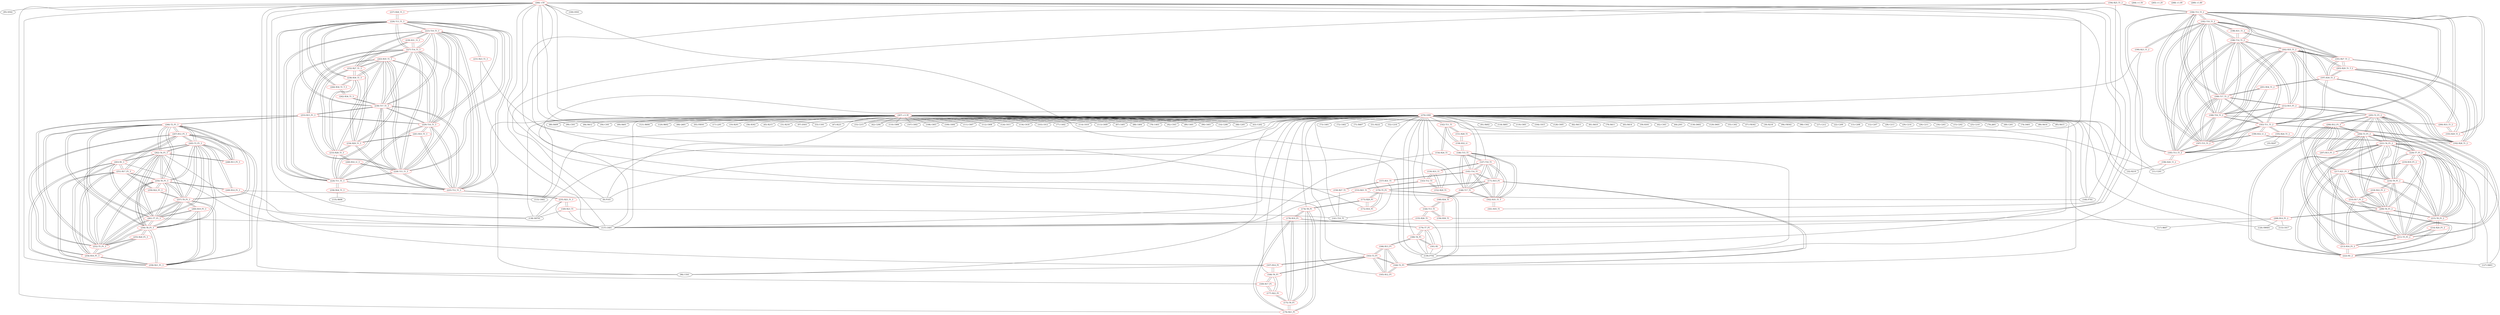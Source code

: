 graph {
	142 [label="(142) T11_T1" color=red]
	154 [label="(154) R24_T1"]
	151 [label="(151) R28_T1"]
	158 [label="(158) R32_t1"]
	143 [label="(143) T12_T1" color=red]
	159 [label="(159) R33_T1"]
	152 [label="(152) R29_T1"]
	153 [label="(153) R25_T1"]
	144 [label="(144) T13_T1" color=red]
	156 [label="(156) R30_T1"]
	160 [label="(160) R34_T1"]
	155 [label="(155) R26_T1"]
	145 [label="(145) T14_T1" color=red]
	157 [label="(157) R31_T1"]
	171 [label="(171) R15_P1"]
	148 [label="(148) T17_T1"]
	162 [label="(162) R35_T1_T"]
	147 [label="(147) T16_T1"]
	146 [label="(146) T15_T1"]
	146 [label="(146) T15_T1" color=red]
	158 [label="(158) R32_t1"]
	171 [label="(171) R15_P1"]
	148 [label="(148) T17_T1"]
	162 [label="(162) R35_T1_T"]
	147 [label="(147) T16_T1"]
	145 [label="(145) T14_T1"]
	147 [label="(147) T16_T1" color=red]
	159 [label="(159) R33_T1"]
	171 [label="(171) R15_P1"]
	148 [label="(148) T17_T1"]
	162 [label="(162) R35_T1_T"]
	146 [label="(146) T15_T1"]
	145 [label="(145) T14_T1"]
	148 [label="(148) T17_T1" color=red]
	160 [label="(160) R34_T1"]
	171 [label="(171) R15_P1"]
	162 [label="(162) R35_T1_T"]
	147 [label="(147) T16_T1"]
	146 [label="(146) T15_T1"]
	145 [label="(145) T14_T1"]
	149 [label="(149) R23_T1" color=red]
	137 [label="(137) U601"]
	138 [label="(138) SH701"]
	235 [label="(235) R25_T1_3"]
	141 [label="(141) T10_T1"]
	150 [label="(150) R27_T1" color=red]
	141 [label="(141) T10_T1"]
	157 [label="(157) R31_T1"]
	151 [label="(151) R28_T1" color=red]
	142 [label="(142) T11_T1"]
	158 [label="(158) R32_t1"]
	152 [label="(152) R29_T1" color=red]
	159 [label="(159) R33_T1"]
	143 [label="(143) T12_T1"]
	153 [label="(153) R25_T1" color=red]
	140 [label="(140) P701"]
	137 [label="(137) U601"]
	143 [label="(143) T12_T1"]
	154 [label="(154) R24_T1" color=red]
	137 [label="(137) U601"]
	139 [label="(139) P702"]
	142 [label="(142) T11_T1"]
	155 [label="(155) R26_T1" color=red]
	139 [label="(139) P702"]
	137 [label="(137) U601"]
	144 [label="(144) T13_T1"]
	156 [label="(156) R30_T1" color=red]
	160 [label="(160) R34_T1"]
	144 [label="(144) T13_T1"]
	157 [label="(157) R31_T1" color=red]
	141 [label="(141) T10_T1"]
	150 [label="(150) R27_T1"]
	145 [label="(145) T14_T1"]
	158 [label="(158) R32_t1" color=red]
	146 [label="(146) T15_T1"]
	142 [label="(142) T11_T1"]
	151 [label="(151) R28_T1"]
	159 [label="(159) R33_T1" color=red]
	147 [label="(147) T16_T1"]
	152 [label="(152) R29_T1"]
	143 [label="(143) T12_T1"]
	160 [label="(160) R34_T1" color=red]
	148 [label="(148) T17_T1"]
	156 [label="(156) R30_T1"]
	144 [label="(144) T13_T1"]
	161 [label="(161) R35_T1" color=red]
	162 [label="(162) R35_T1_T"]
	162 [label="(162) R35_T1_T" color=red]
	161 [label="(161) R35_T1"]
	171 [label="(171) R15_P1"]
	148 [label="(148) T17_T1"]
	147 [label="(147) T16_T1"]
	146 [label="(146) T15_T1"]
	145 [label="(145) T14_T1"]
	163 [label="(163) T3_P1" color=red]
	167 [label="(167) R14_P1"]
	168 [label="(168) T6_P1"]
	166 [label="(166) R13_P1"]
	165 [label="(165) R12_P1"]
	164 [label="(164) T2_P1"]
	164 [label="(164) T2_P1" color=red]
	166 [label="(166) R13_P1"]
	163 [label="(163) T3_P1"]
	165 [label="(165) R12_P1"]
	170 [label="(170) T5_P1"]
	171 [label="(171) R15_P1"]
	165 [label="(165) R12_P1" color=red]
	166 [label="(166) R13_P1"]
	163 [label="(163) T3_P1"]
	164 [label="(164) T2_P1"]
	166 [label="(166) R13_P1" color=red]
	180 [label="(180) T4_P1"]
	163 [label="(163) T3_P1"]
	165 [label="(165) R12_P1"]
	164 [label="(164) T2_P1"]
	167 [label="(167) R14_P1" color=red]
	96 [label="(96) U501"]
	163 [label="(163) T3_P1"]
	168 [label="(168) T6_P1"]
	168 [label="(168) T6_P1" color=red]
	167 [label="(167) R14_P1"]
	163 [label="(163) T3_P1"]
	177 [label="(177) R22_P1"]
	169 [label="(169) R17_P1"]
	169 [label="(169) R17_P1" color=red]
	177 [label="(177) R22_P1"]
	168 [label="(168) T6_P1"]
	170 [label="(170) T5_P1" color=red]
	164 [label="(164) T2_P1"]
	171 [label="(171) R15_P1"]
	172 [label="(172) R16_P1"]
	173 [label="(173) R20_P1"]
	171 [label="(171) R15_P1" color=red]
	148 [label="(148) T17_T1"]
	162 [label="(162) R35_T1_T"]
	147 [label="(147) T16_T1"]
	146 [label="(146) T15_T1"]
	145 [label="(145) T14_T1"]
	164 [label="(164) T2_P1"]
	170 [label="(170) T5_P1"]
	172 [label="(172) R16_P1" color=red]
	170 [label="(170) T5_P1"]
	173 [label="(173) R20_P1"]
	173 [label="(173) R20_P1" color=red]
	174 [label="(174) T8_P1"]
	172 [label="(172) R16_P1"]
	170 [label="(170) T5_P1"]
	174 [label="(174) T8_P1" color=red]
	175 [label="(175) T9_P1"]
	176 [label="(176) R21_P1"]
	178 [label="(178) R19_P1"]
	173 [label="(173) R20_P1"]
	175 [label="(175) T9_P1" color=red]
	177 [label="(177) R22_P1"]
	176 [label="(176) R21_P1"]
	174 [label="(174) T8_P1"]
	178 [label="(178) R19_P1"]
	176 [label="(176) R21_P1" color=red]
	175 [label="(175) T9_P1"]
	174 [label="(174) T8_P1"]
	178 [label="(178) R19_P1"]
	177 [label="(177) R22_P1" color=red]
	175 [label="(175) T9_P1"]
	168 [label="(168) T6_P1"]
	169 [label="(169) R17_P1"]
	178 [label="(178) R19_P1" color=red]
	175 [label="(175) T9_P1"]
	176 [label="(176) R21_P1"]
	174 [label="(174) T8_P1"]
	179 [label="(179) T7_P1"]
	179 [label="(179) T7_P1" color=red]
	181 [label="(181) R1"]
	180 [label="(180) T4_P1"]
	139 [label="(139) P702"]
	178 [label="(178) R19_P1"]
	180 [label="(180) T4_P1" color=red]
	166 [label="(166) R13_P1"]
	181 [label="(181) R1"]
	179 [label="(179) T7_P1"]
	139 [label="(139) P702"]
	181 [label="(181) R1" color=red]
	180 [label="(180) T4_P1"]
	179 [label="(179) T7_P1"]
	139 [label="(139) P702"]
	182 [label="(182) T10_T1_2" color=red]
	190 [label="(190) R23_T1_2"]
	198 [label="(198) R31_T1_2"]
	191 [label="(191) R27_T1_2"]
	188 [label="(188) T16_T1_2"]
	189 [label="(189) T17_T1_2"]
	187 [label="(187) T15_T1_2"]
	184 [label="(184) T12_T1_2"]
	186 [label="(186) T14_T1_2"]
	185 [label="(185) T13_T1_2"]
	183 [label="(183) T11_T1_2"]
	183 [label="(183) T11_T1_2" color=red]
	195 [label="(195) R24_T1_2"]
	192 [label="(192) R28_T1_2"]
	199 [label="(199) R32_t1_2"]
	182 [label="(182) T10_T1_2"]
	188 [label="(188) T16_T1_2"]
	189 [label="(189) T17_T1_2"]
	187 [label="(187) T15_T1_2"]
	184 [label="(184) T12_T1_2"]
	186 [label="(186) T14_T1_2"]
	185 [label="(185) T13_T1_2"]
	184 [label="(184) T12_T1_2" color=red]
	200 [label="(200) R33_T1_2"]
	193 [label="(193) R29_T1_2"]
	194 [label="(194) R25_T1_2"]
	182 [label="(182) T10_T1_2"]
	188 [label="(188) T16_T1_2"]
	189 [label="(189) T17_T1_2"]
	187 [label="(187) T15_T1_2"]
	186 [label="(186) T14_T1_2"]
	185 [label="(185) T13_T1_2"]
	183 [label="(183) T11_T1_2"]
	185 [label="(185) T13_T1_2" color=red]
	197 [label="(197) R30_T1_2"]
	201 [label="(201) R34_T1_2"]
	196 [label="(196) R26_T1_2"]
	182 [label="(182) T10_T1_2"]
	188 [label="(188) T16_T1_2"]
	189 [label="(189) T17_T1_2"]
	187 [label="(187) T15_T1_2"]
	184 [label="(184) T12_T1_2"]
	186 [label="(186) T14_T1_2"]
	183 [label="(183) T11_T1_2"]
	186 [label="(186) T14_T1_2" color=red]
	182 [label="(182) T10_T1_2"]
	188 [label="(188) T16_T1_2"]
	189 [label="(189) T17_T1_2"]
	187 [label="(187) T15_T1_2"]
	184 [label="(184) T12_T1_2"]
	185 [label="(185) T13_T1_2"]
	183 [label="(183) T11_T1_2"]
	198 [label="(198) R31_T1_2"]
	212 [label="(212) R15_P1_2"]
	202 [label="(202) R35_T1_2"]
	187 [label="(187) T15_T1_2" color=red]
	199 [label="(199) R32_t1_2"]
	182 [label="(182) T10_T1_2"]
	188 [label="(188) T16_T1_2"]
	189 [label="(189) T17_T1_2"]
	184 [label="(184) T12_T1_2"]
	186 [label="(186) T14_T1_2"]
	185 [label="(185) T13_T1_2"]
	183 [label="(183) T11_T1_2"]
	212 [label="(212) R15_P1_2"]
	202 [label="(202) R35_T1_2"]
	188 [label="(188) T16_T1_2" color=red]
	200 [label="(200) R33_T1_2"]
	182 [label="(182) T10_T1_2"]
	189 [label="(189) T17_T1_2"]
	187 [label="(187) T15_T1_2"]
	184 [label="(184) T12_T1_2"]
	186 [label="(186) T14_T1_2"]
	185 [label="(185) T13_T1_2"]
	183 [label="(183) T11_T1_2"]
	212 [label="(212) R15_P1_2"]
	202 [label="(202) R35_T1_2"]
	189 [label="(189) T17_T1_2" color=red]
	201 [label="(201) R34_T1_2"]
	182 [label="(182) T10_T1_2"]
	188 [label="(188) T16_T1_2"]
	187 [label="(187) T15_T1_2"]
	184 [label="(184) T12_T1_2"]
	186 [label="(186) T14_T1_2"]
	185 [label="(185) T13_T1_2"]
	183 [label="(183) T11_T1_2"]
	212 [label="(212) R15_P1_2"]
	202 [label="(202) R35_T1_2"]
	190 [label="(190) R23_T1_2" color=red]
	139 [label="(139) P702"]
	137 [label="(137) U601"]
	182 [label="(182) T10_T1_2"]
	191 [label="(191) R27_T1_2" color=red]
	197 [label="(197) R30_T1_2"]
	202 [label="(202) R35_T1_2"]
	203 [label="(203) R29_T1_T_2"]
	192 [label="(192) R28_T1_2"]
	182 [label="(182) T10_T1_2"]
	198 [label="(198) R31_T1_2"]
	192 [label="(192) R28_T1_2" color=red]
	197 [label="(197) R30_T1_2"]
	202 [label="(202) R35_T1_2"]
	203 [label="(203) R29_T1_T_2"]
	191 [label="(191) R27_T1_2"]
	183 [label="(183) T11_T1_2"]
	199 [label="(199) R32_t1_2"]
	193 [label="(193) R29_T1_2" color=red]
	200 [label="(200) R33_T1_2"]
	184 [label="(184) T12_T1_2"]
	203 [label="(203) R29_T1_T_2"]
	194 [label="(194) R25_T1_2" color=red]
	140 [label="(140) P701"]
	137 [label="(137) U601"]
	9 [label="(9) P103"]
	184 [label="(184) T12_T1_2"]
	195 [label="(195) R24_T1_2" color=red]
	11 [label="(11) U201"]
	35 [label="(35) R207"]
	183 [label="(183) T11_T1_2"]
	196 [label="(196) R26_T1_2" color=red]
	32 [label="(32) R219"]
	11 [label="(11) U201"]
	185 [label="(185) T13_T1_2"]
	197 [label="(197) R30_T1_2" color=red]
	202 [label="(202) R35_T1_2"]
	203 [label="(203) R29_T1_T_2"]
	192 [label="(192) R28_T1_2"]
	191 [label="(191) R27_T1_2"]
	201 [label="(201) R34_T1_2"]
	185 [label="(185) T13_T1_2"]
	198 [label="(198) R31_T1_2" color=red]
	182 [label="(182) T10_T1_2"]
	191 [label="(191) R27_T1_2"]
	186 [label="(186) T14_T1_2"]
	199 [label="(199) R32_t1_2" color=red]
	187 [label="(187) T15_T1_2"]
	183 [label="(183) T11_T1_2"]
	192 [label="(192) R28_T1_2"]
	200 [label="(200) R33_T1_2" color=red]
	188 [label="(188) T16_T1_2"]
	193 [label="(193) R29_T1_2"]
	184 [label="(184) T12_T1_2"]
	201 [label="(201) R34_T1_2" color=red]
	189 [label="(189) T17_T1_2"]
	197 [label="(197) R30_T1_2"]
	185 [label="(185) T13_T1_2"]
	202 [label="(202) R35_T1_2" color=red]
	197 [label="(197) R30_T1_2"]
	203 [label="(203) R29_T1_T_2"]
	192 [label="(192) R28_T1_2"]
	191 [label="(191) R27_T1_2"]
	212 [label="(212) R15_P1_2"]
	189 [label="(189) T17_T1_2"]
	188 [label="(188) T16_T1_2"]
	187 [label="(187) T15_T1_2"]
	186 [label="(186) T14_T1_2"]
	203 [label="(203) R29_T1_T_2" color=red]
	197 [label="(197) R30_T1_2"]
	202 [label="(202) R35_T1_2"]
	192 [label="(192) R28_T1_2"]
	191 [label="(191) R27_T1_2"]
	193 [label="(193) R29_T1_2"]
	204 [label="(204) T3_P1_2" color=red]
	221 [label="(221) T4_P1_2"]
	220 [label="(220) T7_P1_2"]
	211 [label="(211) T5_P1_2"]
	216 [label="(216) T9_P1_2"]
	215 [label="(215) T8_P1_2"]
	209 [label="(209) T6_P1_2"]
	205 [label="(205) T2_P1_2"]
	208 [label="(208) R14_P1_2"]
	207 [label="(207) R13_P1_2"]
	206 [label="(206) R12_P1_2"]
	205 [label="(205) T2_P1_2" color=red]
	204 [label="(204) T3_P1_2"]
	221 [label="(221) T4_P1_2"]
	220 [label="(220) T7_P1_2"]
	211 [label="(211) T5_P1_2"]
	216 [label="(216) T9_P1_2"]
	215 [label="(215) T8_P1_2"]
	209 [label="(209) T6_P1_2"]
	207 [label="(207) R13_P1_2"]
	206 [label="(206) R12_P1_2"]
	212 [label="(212) R15_P1_2"]
	206 [label="(206) R12_P1_2" color=red]
	217 [label="(217) R21_P1_2"]
	213 [label="(213) R16_P1_2"]
	210 [label="(210) R17_P1_2"]
	222 [label="(222) R1_2"]
	207 [label="(207) R13_P1_2"]
	204 [label="(204) T3_P1_2"]
	205 [label="(205) T2_P1_2"]
	207 [label="(207) R13_P1_2" color=red]
	221 [label="(221) T4_P1_2"]
	204 [label="(204) T3_P1_2"]
	206 [label="(206) R12_P1_2"]
	205 [label="(205) T2_P1_2"]
	208 [label="(208) R14_P1_2" color=red]
	115 [label="(115) C617"]
	117 [label="(117) R607"]
	137 [label="(137) U601"]
	126 [label="(126) SW601"]
	204 [label="(204) T3_P1_2"]
	209 [label="(209) T6_P1_2"]
	209 [label="(209) T6_P1_2" color=red]
	204 [label="(204) T3_P1_2"]
	221 [label="(221) T4_P1_2"]
	220 [label="(220) T7_P1_2"]
	211 [label="(211) T5_P1_2"]
	216 [label="(216) T9_P1_2"]
	215 [label="(215) T8_P1_2"]
	205 [label="(205) T2_P1_2"]
	208 [label="(208) R14_P1_2"]
	218 [label="(218) R22_P1_2"]
	210 [label="(210) R17_P1_2"]
	210 [label="(210) R17_P1_2" color=red]
	217 [label="(217) R21_P1_2"]
	213 [label="(213) R16_P1_2"]
	206 [label="(206) R12_P1_2"]
	222 [label="(222) R1_2"]
	218 [label="(218) R22_P1_2"]
	209 [label="(209) T6_P1_2"]
	211 [label="(211) T5_P1_2" color=red]
	204 [label="(204) T3_P1_2"]
	221 [label="(221) T4_P1_2"]
	220 [label="(220) T7_P1_2"]
	216 [label="(216) T9_P1_2"]
	215 [label="(215) T8_P1_2"]
	209 [label="(209) T6_P1_2"]
	205 [label="(205) T2_P1_2"]
	212 [label="(212) R15_P1_2"]
	213 [label="(213) R16_P1_2"]
	214 [label="(214) R20_P1_2"]
	212 [label="(212) R15_P1_2" color=red]
	189 [label="(189) T17_T1_2"]
	202 [label="(202) R35_T1_2"]
	188 [label="(188) T16_T1_2"]
	187 [label="(187) T15_T1_2"]
	186 [label="(186) T14_T1_2"]
	205 [label="(205) T2_P1_2"]
	211 [label="(211) T5_P1_2"]
	213 [label="(213) R16_P1_2" color=red]
	217 [label="(217) R21_P1_2"]
	206 [label="(206) R12_P1_2"]
	210 [label="(210) R17_P1_2"]
	222 [label="(222) R1_2"]
	211 [label="(211) T5_P1_2"]
	214 [label="(214) R20_P1_2"]
	214 [label="(214) R20_P1_2" color=red]
	215 [label="(215) T8_P1_2"]
	213 [label="(213) R16_P1_2"]
	211 [label="(211) T5_P1_2"]
	215 [label="(215) T8_P1_2" color=red]
	204 [label="(204) T3_P1_2"]
	221 [label="(221) T4_P1_2"]
	220 [label="(220) T7_P1_2"]
	211 [label="(211) T5_P1_2"]
	216 [label="(216) T9_P1_2"]
	209 [label="(209) T6_P1_2"]
	205 [label="(205) T2_P1_2"]
	217 [label="(217) R21_P1_2"]
	219 [label="(219) R19_P1_2"]
	214 [label="(214) R20_P1_2"]
	216 [label="(216) T9_P1_2" color=red]
	218 [label="(218) R22_P1_2"]
	204 [label="(204) T3_P1_2"]
	221 [label="(221) T4_P1_2"]
	220 [label="(220) T7_P1_2"]
	211 [label="(211) T5_P1_2"]
	215 [label="(215) T8_P1_2"]
	209 [label="(209) T6_P1_2"]
	205 [label="(205) T2_P1_2"]
	217 [label="(217) R21_P1_2"]
	219 [label="(219) R19_P1_2"]
	217 [label="(217) R21_P1_2" color=red]
	213 [label="(213) R16_P1_2"]
	206 [label="(206) R12_P1_2"]
	210 [label="(210) R17_P1_2"]
	222 [label="(222) R1_2"]
	216 [label="(216) T9_P1_2"]
	215 [label="(215) T8_P1_2"]
	219 [label="(219) R19_P1_2"]
	218 [label="(218) R22_P1_2" color=red]
	216 [label="(216) T9_P1_2"]
	209 [label="(209) T6_P1_2"]
	210 [label="(210) R17_P1_2"]
	219 [label="(219) R19_P1_2" color=red]
	216 [label="(216) T9_P1_2"]
	217 [label="(217) R21_P1_2"]
	215 [label="(215) T8_P1_2"]
	220 [label="(220) T7_P1_2"]
	220 [label="(220) T7_P1_2" color=red]
	204 [label="(204) T3_P1_2"]
	221 [label="(221) T4_P1_2"]
	211 [label="(211) T5_P1_2"]
	216 [label="(216) T9_P1_2"]
	215 [label="(215) T8_P1_2"]
	209 [label="(209) T6_P1_2"]
	205 [label="(205) T2_P1_2"]
	222 [label="(222) R1_2"]
	127 [label="(127) D603"]
	219 [label="(219) R19_P1_2"]
	221 [label="(221) T4_P1_2" color=red]
	204 [label="(204) T3_P1_2"]
	220 [label="(220) T7_P1_2"]
	211 [label="(211) T5_P1_2"]
	216 [label="(216) T9_P1_2"]
	215 [label="(215) T8_P1_2"]
	209 [label="(209) T6_P1_2"]
	205 [label="(205) T2_P1_2"]
	207 [label="(207) R13_P1_2"]
	222 [label="(222) R1_2"]
	127 [label="(127) D603"]
	222 [label="(222) R1_2" color=red]
	221 [label="(221) T4_P1_2"]
	220 [label="(220) T7_P1_2"]
	127 [label="(127) D603"]
	217 [label="(217) R21_P1_2"]
	213 [label="(213) R16_P1_2"]
	206 [label="(206) R12_P1_2"]
	210 [label="(210) R17_P1_2"]
	223 [label="(223) T10_T1_3" color=red]
	231 [label="(231) R23_T1_3"]
	239 [label="(239) R31_T1_3"]
	232 [label="(232) R27_T1_3"]
	229 [label="(229) T16_T1_3"]
	230 [label="(230) T17_T1_3"]
	228 [label="(228) T15_T1_3"]
	225 [label="(225) T12_T1_3"]
	227 [label="(227) T14_T1_3"]
	226 [label="(226) T13_T1_3"]
	224 [label="(224) T11_T1_3"]
	224 [label="(224) T11_T1_3" color=red]
	236 [label="(236) R24_T1_3"]
	233 [label="(233) R28_T1_3"]
	240 [label="(240) R32_t1_3"]
	223 [label="(223) T10_T1_3"]
	229 [label="(229) T16_T1_3"]
	230 [label="(230) T17_T1_3"]
	228 [label="(228) T15_T1_3"]
	225 [label="(225) T12_T1_3"]
	227 [label="(227) T14_T1_3"]
	226 [label="(226) T13_T1_3"]
	225 [label="(225) T12_T1_3" color=red]
	241 [label="(241) R33_T1_3"]
	234 [label="(234) R29_T1_3"]
	235 [label="(235) R25_T1_3"]
	223 [label="(223) T10_T1_3"]
	229 [label="(229) T16_T1_3"]
	230 [label="(230) T17_T1_3"]
	228 [label="(228) T15_T1_3"]
	227 [label="(227) T14_T1_3"]
	226 [label="(226) T13_T1_3"]
	224 [label="(224) T11_T1_3"]
	226 [label="(226) T13_T1_3" color=red]
	238 [label="(238) R30_T1_3"]
	244 [label="(244) R34_T1_T_3"]
	237 [label="(237) R26_T1_3"]
	223 [label="(223) T10_T1_3"]
	229 [label="(229) T16_T1_3"]
	230 [label="(230) T17_T1_3"]
	228 [label="(228) T15_T1_3"]
	225 [label="(225) T12_T1_3"]
	227 [label="(227) T14_T1_3"]
	224 [label="(224) T11_T1_3"]
	227 [label="(227) T14_T1_3" color=red]
	223 [label="(223) T10_T1_3"]
	229 [label="(229) T16_T1_3"]
	230 [label="(230) T17_T1_3"]
	228 [label="(228) T15_T1_3"]
	225 [label="(225) T12_T1_3"]
	226 [label="(226) T13_T1_3"]
	224 [label="(224) T11_T1_3"]
	239 [label="(239) R31_T1_3"]
	253 [label="(253) R15_P1_3"]
	243 [label="(243) R35_T1_3"]
	228 [label="(228) T15_T1_3" color=red]
	240 [label="(240) R32_t1_3"]
	223 [label="(223) T10_T1_3"]
	229 [label="(229) T16_T1_3"]
	230 [label="(230) T17_T1_3"]
	225 [label="(225) T12_T1_3"]
	227 [label="(227) T14_T1_3"]
	226 [label="(226) T13_T1_3"]
	224 [label="(224) T11_T1_3"]
	253 [label="(253) R15_P1_3"]
	243 [label="(243) R35_T1_3"]
	229 [label="(229) T16_T1_3" color=red]
	241 [label="(241) R33_T1_3"]
	223 [label="(223) T10_T1_3"]
	230 [label="(230) T17_T1_3"]
	228 [label="(228) T15_T1_3"]
	225 [label="(225) T12_T1_3"]
	227 [label="(227) T14_T1_3"]
	226 [label="(226) T13_T1_3"]
	224 [label="(224) T11_T1_3"]
	253 [label="(253) R15_P1_3"]
	243 [label="(243) R35_T1_3"]
	230 [label="(230) T17_T1_3" color=red]
	242 [label="(242) R34_T1_3"]
	223 [label="(223) T10_T1_3"]
	229 [label="(229) T16_T1_3"]
	228 [label="(228) T15_T1_3"]
	225 [label="(225) T12_T1_3"]
	227 [label="(227) T14_T1_3"]
	226 [label="(226) T13_T1_3"]
	224 [label="(224) T11_T1_3"]
	253 [label="(253) R15_P1_3"]
	243 [label="(243) R35_T1_3"]
	231 [label="(231) R23_T1_3" color=red]
	137 [label="(137) U601"]
	139 [label="(139) P702"]
	223 [label="(223) T10_T1_3"]
	232 [label="(232) R27_T1_3" color=red]
	238 [label="(238) R30_T1_3"]
	243 [label="(243) R35_T1_3"]
	234 [label="(234) R29_T1_3"]
	233 [label="(233) R28_T1_3"]
	223 [label="(223) T10_T1_3"]
	239 [label="(239) R31_T1_3"]
	233 [label="(233) R28_T1_3" color=red]
	238 [label="(238) R30_T1_3"]
	243 [label="(243) R35_T1_3"]
	234 [label="(234) R29_T1_3"]
	232 [label="(232) R27_T1_3"]
	224 [label="(224) T11_T1_3"]
	240 [label="(240) R32_t1_3"]
	234 [label="(234) R29_T1_3" color=red]
	238 [label="(238) R30_T1_3"]
	243 [label="(243) R35_T1_3"]
	233 [label="(233) R28_T1_3"]
	232 [label="(232) R27_T1_3"]
	241 [label="(241) R33_T1_3"]
	225 [label="(225) T12_T1_3"]
	235 [label="(235) R25_T1_3" color=red]
	137 [label="(137) U601"]
	138 [label="(138) SH701"]
	149 [label="(149) R23_T1"]
	225 [label="(225) T12_T1_3"]
	236 [label="(236) R24_T1_3" color=red]
	133 [label="(133) U602"]
	135 [label="(135) R606"]
	224 [label="(224) T11_T1_3"]
	237 [label="(237) R26_T1_3" color=red]
	226 [label="(226) T13_T1_3"]
	238 [label="(238) R30_T1_3" color=red]
	243 [label="(243) R35_T1_3"]
	234 [label="(234) R29_T1_3"]
	233 [label="(233) R28_T1_3"]
	232 [label="(232) R27_T1_3"]
	244 [label="(244) R34_T1_T_3"]
	226 [label="(226) T13_T1_3"]
	239 [label="(239) R31_T1_3" color=red]
	223 [label="(223) T10_T1_3"]
	232 [label="(232) R27_T1_3"]
	227 [label="(227) T14_T1_3"]
	240 [label="(240) R32_t1_3" color=red]
	228 [label="(228) T15_T1_3"]
	224 [label="(224) T11_T1_3"]
	233 [label="(233) R28_T1_3"]
	241 [label="(241) R33_T1_3" color=red]
	229 [label="(229) T16_T1_3"]
	234 [label="(234) R29_T1_3"]
	225 [label="(225) T12_T1_3"]
	242 [label="(242) R34_T1_3" color=red]
	230 [label="(230) T17_T1_3"]
	244 [label="(244) R34_T1_T_3"]
	243 [label="(243) R35_T1_3" color=red]
	238 [label="(238) R30_T1_3"]
	234 [label="(234) R29_T1_3"]
	233 [label="(233) R28_T1_3"]
	232 [label="(232) R27_T1_3"]
	253 [label="(253) R15_P1_3"]
	230 [label="(230) T17_T1_3"]
	229 [label="(229) T16_T1_3"]
	228 [label="(228) T15_T1_3"]
	227 [label="(227) T14_T1_3"]
	244 [label="(244) R34_T1_T_3" color=red]
	238 [label="(238) R30_T1_3"]
	226 [label="(226) T13_T1_3"]
	242 [label="(242) R34_T1_3"]
	245 [label="(245) T3_P1_3" color=red]
	262 [label="(262) T4_P1_3"]
	261 [label="(261) T7_P1_3"]
	252 [label="(252) T5_P1_3"]
	257 [label="(257) T9_P1_3"]
	256 [label="(256) T8_P1_3"]
	250 [label="(250) T6_P1_3"]
	246 [label="(246) T2_P1_3"]
	249 [label="(249) R14_P1_3"]
	248 [label="(248) R13_P1_3"]
	247 [label="(247) R12_P1_3"]
	246 [label="(246) T2_P1_3" color=red]
	245 [label="(245) T3_P1_3"]
	262 [label="(262) T4_P1_3"]
	261 [label="(261) T7_P1_3"]
	252 [label="(252) T5_P1_3"]
	257 [label="(257) T9_P1_3"]
	256 [label="(256) T8_P1_3"]
	250 [label="(250) T6_P1_3"]
	248 [label="(248) R13_P1_3"]
	247 [label="(247) R12_P1_3"]
	253 [label="(253) R15_P1_3"]
	247 [label="(247) R12_P1_3" color=red]
	258 [label="(258) R21_P1_3"]
	254 [label="(254) R16_P1_3"]
	251 [label="(251) R17_P1_3"]
	263 [label="(263) R1_3"]
	248 [label="(248) R13_P1_3"]
	245 [label="(245) T3_P1_3"]
	246 [label="(246) T2_P1_3"]
	248 [label="(248) R13_P1_3" color=red]
	262 [label="(262) T4_P1_3"]
	245 [label="(245) T3_P1_3"]
	247 [label="(247) R12_P1_3"]
	246 [label="(246) T2_P1_3"]
	249 [label="(249) R14_P1_3" color=red]
	138 [label="(138) SH701"]
	9 [label="(9) P103"]
	245 [label="(245) T3_P1_3"]
	250 [label="(250) T6_P1_3"]
	250 [label="(250) T6_P1_3" color=red]
	245 [label="(245) T3_P1_3"]
	262 [label="(262) T4_P1_3"]
	261 [label="(261) T7_P1_3"]
	252 [label="(252) T5_P1_3"]
	257 [label="(257) T9_P1_3"]
	256 [label="(256) T8_P1_3"]
	246 [label="(246) T2_P1_3"]
	249 [label="(249) R14_P1_3"]
	259 [label="(259) R22_P1_3"]
	251 [label="(251) R17_P1_3"]
	251 [label="(251) R17_P1_3" color=red]
	258 [label="(258) R21_P1_3"]
	254 [label="(254) R16_P1_3"]
	247 [label="(247) R12_P1_3"]
	263 [label="(263) R1_3"]
	259 [label="(259) R22_P1_3"]
	250 [label="(250) T6_P1_3"]
	252 [label="(252) T5_P1_3" color=red]
	245 [label="(245) T3_P1_3"]
	262 [label="(262) T4_P1_3"]
	261 [label="(261) T7_P1_3"]
	257 [label="(257) T9_P1_3"]
	256 [label="(256) T8_P1_3"]
	250 [label="(250) T6_P1_3"]
	246 [label="(246) T2_P1_3"]
	253 [label="(253) R15_P1_3"]
	254 [label="(254) R16_P1_3"]
	255 [label="(255) R20_P1_3"]
	253 [label="(253) R15_P1_3" color=red]
	230 [label="(230) T17_T1_3"]
	243 [label="(243) R35_T1_3"]
	229 [label="(229) T16_T1_3"]
	228 [label="(228) T15_T1_3"]
	227 [label="(227) T14_T1_3"]
	246 [label="(246) T2_P1_3"]
	252 [label="(252) T5_P1_3"]
	254 [label="(254) R16_P1_3" color=red]
	258 [label="(258) R21_P1_3"]
	247 [label="(247) R12_P1_3"]
	251 [label="(251) R17_P1_3"]
	263 [label="(263) R1_3"]
	252 [label="(252) T5_P1_3"]
	255 [label="(255) R20_P1_3"]
	255 [label="(255) R20_P1_3" color=red]
	256 [label="(256) T8_P1_3"]
	254 [label="(254) R16_P1_3"]
	252 [label="(252) T5_P1_3"]
	256 [label="(256) T8_P1_3" color=red]
	245 [label="(245) T3_P1_3"]
	262 [label="(262) T4_P1_3"]
	261 [label="(261) T7_P1_3"]
	252 [label="(252) T5_P1_3"]
	257 [label="(257) T9_P1_3"]
	250 [label="(250) T6_P1_3"]
	246 [label="(246) T2_P1_3"]
	258 [label="(258) R21_P1_3"]
	260 [label="(260) R19_P1_3"]
	255 [label="(255) R20_P1_3"]
	257 [label="(257) T9_P1_3" color=red]
	259 [label="(259) R22_P1_3"]
	245 [label="(245) T3_P1_3"]
	262 [label="(262) T4_P1_3"]
	261 [label="(261) T7_P1_3"]
	252 [label="(252) T5_P1_3"]
	256 [label="(256) T8_P1_3"]
	250 [label="(250) T6_P1_3"]
	246 [label="(246) T2_P1_3"]
	258 [label="(258) R21_P1_3"]
	260 [label="(260) R19_P1_3"]
	258 [label="(258) R21_P1_3" color=red]
	254 [label="(254) R16_P1_3"]
	247 [label="(247) R12_P1_3"]
	251 [label="(251) R17_P1_3"]
	263 [label="(263) R1_3"]
	257 [label="(257) T9_P1_3"]
	256 [label="(256) T8_P1_3"]
	260 [label="(260) R19_P1_3"]
	259 [label="(259) R22_P1_3" color=red]
	257 [label="(257) T9_P1_3"]
	250 [label="(250) T6_P1_3"]
	251 [label="(251) R17_P1_3"]
	260 [label="(260) R19_P1_3" color=red]
	257 [label="(257) T9_P1_3"]
	258 [label="(258) R21_P1_3"]
	256 [label="(256) T8_P1_3"]
	261 [label="(261) T7_P1_3"]
	261 [label="(261) T7_P1_3" color=red]
	245 [label="(245) T3_P1_3"]
	262 [label="(262) T4_P1_3"]
	252 [label="(252) T5_P1_3"]
	257 [label="(257) T9_P1_3"]
	256 [label="(256) T8_P1_3"]
	250 [label="(250) T6_P1_3"]
	246 [label="(246) T2_P1_3"]
	263 [label="(263) R1_3"]
	137 [label="(137) U601"]
	260 [label="(260) R19_P1_3"]
	262 [label="(262) T4_P1_3" color=red]
	245 [label="(245) T3_P1_3"]
	261 [label="(261) T7_P1_3"]
	252 [label="(252) T5_P1_3"]
	257 [label="(257) T9_P1_3"]
	256 [label="(256) T8_P1_3"]
	250 [label="(250) T6_P1_3"]
	246 [label="(246) T2_P1_3"]
	248 [label="(248) R13_P1_3"]
	263 [label="(263) R1_3"]
	137 [label="(137) U601"]
	263 [label="(263) R1_3" color=red]
	262 [label="(262) T4_P1_3"]
	261 [label="(261) T7_P1_3"]
	137 [label="(137) U601"]
	258 [label="(258) R21_P1_3"]
	254 [label="(254) R16_P1_3"]
	247 [label="(247) R12_P1_3"]
	251 [label="(251) R17_P1_3"]
	264 [label="(264) +1.5V" color=red]
	265 [label="(265) +1.2V" color=red]
	266 [label="(266) +5V" color=red]
	140 [label="(140) P701"]
	167 [label="(167) R14_P1"]
	99 [label="(99) C501"]
	100 [label="(100) D501"]
	96 [label="(96) U501"]
	95 [label="(95) D502"]
	138 [label="(138) SH701"]
	56 [label="(56) C301"]
	53 [label="(53) U301"]
	237 [label="(237) R26_T1_3"]
	156 [label="(156) R30_T1"]
	161 [label="(161) R35_T1"]
	152 [label="(152) R29_T1"]
	151 [label="(151) R28_T1"]
	150 [label="(150) R27_T1"]
	176 [label="(176) R21_P1"]
	172 [label="(172) R16_P1"]
	165 [label="(165) R12_P1"]
	169 [label="(169) R17_P1"]
	181 [label="(181) R1"]
	267 [label="(267) +3.3V" color=red]
	96 [label="(96) U501"]
	69 [label="(69) R401"]
	103 [label="(103) C612"]
	77 [label="(77) U402"]
	121 [label="(121) R604"]
	120 [label="(120) R602"]
	68 [label="(68) Q401"]
	117 [label="(117) R607"]
	114 [label="(114) C610"]
	113 [label="(113) C609"]
	87 [label="(87) C405"]
	88 [label="(88) C404"]
	78 [label="(78) U403"]
	92 [label="(92) C503"]
	93 [label="(93) FB501"]
	89 [label="(89) U401"]
	90 [label="(90) C403"]
	11 [label="(11) U201"]
	14 [label="(14) C206"]
	17 [label="(17) L201"]
	19 [label="(19) R201"]
	9 [label="(9) P103"]
	138 [label="(138) SH701"]
	58 [label="(58) R302"]
	48 [label="(48) C205"]
	43 [label="(43) U202"]
	45 [label="(45) R215"]
	31 [label="(31) R216"]
	33 [label="(33) C215"]
	97 [label="(97) D503"]
	42 [label="(42) C204"]
	47 [label="(47) R221"]
	110 [label="(110) C606"]
	133 [label="(133) U602"]
	107 [label="(107) C602"]
	108 [label="(108) C603"]
	109 [label="(109) C604"]
	137 [label="(137) U601"]
	111 [label="(111) C607"]
	112 [label="(112) C608"]
	124 [label="(124) C611"]
	80 [label="(80) R409"]
	134 [label="(134) C618"]
	84 [label="(84) R412"]
	268 [label="(268) +1.0V" color=red]
	269 [label="(269) +1.8V" color=red]
	270 [label="(270) GND" color=red]
	82 [label="(82) R413"]
	81 [label="(81) R410"]
	79 [label="(79) R411"]
	78 [label="(78) U403"]
	138 [label="(138) SH701"]
	83 [label="(83) R414"]
	59 [label="(59) R301"]
	62 [label="(62) C303"]
	137 [label="(137) U601"]
	64 [label="(64) J301"]
	130 [label="(130) D602"]
	129 [label="(129) D601"]
	55 [label="(55) C302"]
	139 [label="(139) P702"]
	56 [label="(56) C301"]
	57 [label="(57) FB302"]
	53 [label="(53) U301"]
	134 [label="(134) C618"]
	133 [label="(133) U602"]
	30 [label="(30) R218"]
	140 [label="(140) P701"]
	96 [label="(96) U501"]
	94 [label="(94) FB502"]
	98 [label="(98) C502"]
	33 [label="(33) C215"]
	32 [label="(32) R219"]
	27 [label="(27) C212"]
	22 [label="(22) C209"]
	11 [label="(11) U201"]
	14 [label="(14) C206"]
	13 [label="(13) C208"]
	12 [label="(12) C207"]
	28 [label="(28) C213"]
	29 [label="(29) C214"]
	43 [label="(43) U202"]
	42 [label="(42) C204"]
	26 [label="(26) C211"]
	16 [label="(16) C203"]
	15 [label="(15) C202"]
	25 [label="(25) C210"]
	77 [label="(77) U402"]
	76 [label="(76) J401"]
	48 [label="(48) C205"]
	49 [label="(49) C201"]
	74 [label="(74) D401"]
	87 [label="(87) C405"]
	86 [label="(86) R416"]
	85 [label="(85) R415"]
	73 [label="(73) C401"]
	72 [label="(72) C402"]
	71 [label="(71) R407"]
	92 [label="(92) C503"]
	99 [label="(99) C501"]
	51 [label="(51) R222"]
	52 [label="(52) C216"]
	91 [label="(91) R402"]
	90 [label="(90) C403"]
	89 [label="(89) U401"]
	88 [label="(88) C404"]
	111 [label="(111) C607"]
	110 [label="(110) C606"]
	107 [label="(107) C602"]
	103 [label="(103) C612"]
	118 [label="(118) X601"]
	124 [label="(124) C611"]
	119 [label="(119) C601"]
	126 [label="(126) SW601"]
	109 [label="(109) C604"]
	108 [label="(108) C603"]
	104 [label="(104) C615"]
	128 [label="(128) C605"]
	9 [label="(9) P103"]
	115 [label="(115) C617"]
	114 [label="(114) C610"]
	112 [label="(112) C608"]
	113 [label="(113) C609"]
	141 [label="(141) T10_T1"]
	147 [label="(147) T16_T1"]
	148 [label="(148) T17_T1"]
	146 [label="(146) T15_T1"]
	143 [label="(143) T12_T1"]
	145 [label="(145) T14_T1"]
	144 [label="(144) T13_T1"]
	142 [label="(142) T11_T1"]
	163 [label="(163) T3_P1"]
	180 [label="(180) T4_P1"]
	179 [label="(179) T7_P1"]
	170 [label="(170) T5_P1"]
	175 [label="(175) T9_P1"]
	174 [label="(174) T8_P1"]
	168 [label="(168) T6_P1"]
	164 [label="(164) T2_P1"]
	142 -- 154
	142 -- 151
	142 -- 158
	143 -- 159
	143 -- 152
	143 -- 153
	144 -- 156
	144 -- 160
	144 -- 155
	145 -- 157
	145 -- 171
	145 -- 148
	145 -- 162
	145 -- 147
	145 -- 146
	146 -- 158
	146 -- 171
	146 -- 148
	146 -- 162
	146 -- 147
	146 -- 145
	147 -- 159
	147 -- 171
	147 -- 148
	147 -- 162
	147 -- 146
	147 -- 145
	148 -- 160
	148 -- 171
	148 -- 162
	148 -- 147
	148 -- 146
	148 -- 145
	149 -- 137
	149 -- 138
	149 -- 235
	149 -- 141
	150 -- 141
	150 -- 157
	151 -- 142
	151 -- 158
	152 -- 159
	152 -- 143
	153 -- 140
	153 -- 137
	153 -- 143
	154 -- 137
	154 -- 139
	154 -- 142
	155 -- 139
	155 -- 137
	155 -- 144
	156 -- 160
	156 -- 144
	157 -- 141
	157 -- 150
	157 -- 145
	158 -- 146
	158 -- 142
	158 -- 151
	159 -- 147
	159 -- 152
	159 -- 143
	160 -- 148
	160 -- 156
	160 -- 144
	161 -- 162
	162 -- 161
	162 -- 171
	162 -- 148
	162 -- 147
	162 -- 146
	162 -- 145
	163 -- 167
	163 -- 168
	163 -- 166
	163 -- 165
	163 -- 164
	164 -- 166
	164 -- 163
	164 -- 165
	164 -- 170
	164 -- 171
	165 -- 166
	165 -- 163
	165 -- 164
	166 -- 180
	166 -- 163
	166 -- 165
	166 -- 164
	167 -- 96
	167 -- 163
	167 -- 168
	168 -- 167
	168 -- 163
	168 -- 177
	168 -- 169
	169 -- 177
	169 -- 168
	170 -- 164
	170 -- 171
	170 -- 172
	170 -- 173
	171 -- 148
	171 -- 162
	171 -- 147
	171 -- 146
	171 -- 145
	171 -- 164
	171 -- 170
	172 -- 170
	172 -- 173
	173 -- 174
	173 -- 172
	173 -- 170
	174 -- 175
	174 -- 176
	174 -- 178
	174 -- 173
	175 -- 177
	175 -- 176
	175 -- 174
	175 -- 178
	176 -- 175
	176 -- 174
	176 -- 178
	177 -- 175
	177 -- 168
	177 -- 169
	178 -- 175
	178 -- 176
	178 -- 174
	178 -- 179
	179 -- 181
	179 -- 180
	179 -- 139
	179 -- 178
	180 -- 166
	180 -- 181
	180 -- 179
	180 -- 139
	181 -- 180
	181 -- 179
	181 -- 139
	182 -- 190
	182 -- 198
	182 -- 191
	182 -- 188
	182 -- 189
	182 -- 187
	182 -- 184
	182 -- 186
	182 -- 185
	182 -- 183
	183 -- 195
	183 -- 192
	183 -- 199
	183 -- 182
	183 -- 188
	183 -- 189
	183 -- 187
	183 -- 184
	183 -- 186
	183 -- 185
	184 -- 200
	184 -- 193
	184 -- 194
	184 -- 182
	184 -- 188
	184 -- 189
	184 -- 187
	184 -- 186
	184 -- 185
	184 -- 183
	185 -- 197
	185 -- 201
	185 -- 196
	185 -- 182
	185 -- 188
	185 -- 189
	185 -- 187
	185 -- 184
	185 -- 186
	185 -- 183
	186 -- 182
	186 -- 188
	186 -- 189
	186 -- 187
	186 -- 184
	186 -- 185
	186 -- 183
	186 -- 198
	186 -- 212
	186 -- 202
	187 -- 199
	187 -- 182
	187 -- 188
	187 -- 189
	187 -- 184
	187 -- 186
	187 -- 185
	187 -- 183
	187 -- 212
	187 -- 202
	188 -- 200
	188 -- 182
	188 -- 189
	188 -- 187
	188 -- 184
	188 -- 186
	188 -- 185
	188 -- 183
	188 -- 212
	188 -- 202
	189 -- 201
	189 -- 182
	189 -- 188
	189 -- 187
	189 -- 184
	189 -- 186
	189 -- 185
	189 -- 183
	189 -- 212
	189 -- 202
	190 -- 139
	190 -- 137
	190 -- 182
	191 -- 197
	191 -- 202
	191 -- 203
	191 -- 192
	191 -- 182
	191 -- 198
	192 -- 197
	192 -- 202
	192 -- 203
	192 -- 191
	192 -- 183
	192 -- 199
	193 -- 200
	193 -- 184
	193 -- 203
	194 -- 140
	194 -- 137
	194 -- 9
	194 -- 184
	195 -- 11
	195 -- 35
	195 -- 183
	196 -- 32
	196 -- 11
	196 -- 185
	197 -- 202
	197 -- 203
	197 -- 192
	197 -- 191
	197 -- 201
	197 -- 185
	198 -- 182
	198 -- 191
	198 -- 186
	199 -- 187
	199 -- 183
	199 -- 192
	200 -- 188
	200 -- 193
	200 -- 184
	201 -- 189
	201 -- 197
	201 -- 185
	202 -- 197
	202 -- 203
	202 -- 192
	202 -- 191
	202 -- 212
	202 -- 189
	202 -- 188
	202 -- 187
	202 -- 186
	203 -- 197
	203 -- 202
	203 -- 192
	203 -- 191
	203 -- 193
	204 -- 221
	204 -- 220
	204 -- 211
	204 -- 216
	204 -- 215
	204 -- 209
	204 -- 205
	204 -- 208
	204 -- 207
	204 -- 206
	205 -- 204
	205 -- 221
	205 -- 220
	205 -- 211
	205 -- 216
	205 -- 215
	205 -- 209
	205 -- 207
	205 -- 206
	205 -- 212
	206 -- 217
	206 -- 213
	206 -- 210
	206 -- 222
	206 -- 207
	206 -- 204
	206 -- 205
	207 -- 221
	207 -- 204
	207 -- 206
	207 -- 205
	208 -- 115
	208 -- 117
	208 -- 137
	208 -- 126
	208 -- 204
	208 -- 209
	209 -- 204
	209 -- 221
	209 -- 220
	209 -- 211
	209 -- 216
	209 -- 215
	209 -- 205
	209 -- 208
	209 -- 218
	209 -- 210
	210 -- 217
	210 -- 213
	210 -- 206
	210 -- 222
	210 -- 218
	210 -- 209
	211 -- 204
	211 -- 221
	211 -- 220
	211 -- 216
	211 -- 215
	211 -- 209
	211 -- 205
	211 -- 212
	211 -- 213
	211 -- 214
	212 -- 189
	212 -- 202
	212 -- 188
	212 -- 187
	212 -- 186
	212 -- 205
	212 -- 211
	213 -- 217
	213 -- 206
	213 -- 210
	213 -- 222
	213 -- 211
	213 -- 214
	214 -- 215
	214 -- 213
	214 -- 211
	215 -- 204
	215 -- 221
	215 -- 220
	215 -- 211
	215 -- 216
	215 -- 209
	215 -- 205
	215 -- 217
	215 -- 219
	215 -- 214
	216 -- 218
	216 -- 204
	216 -- 221
	216 -- 220
	216 -- 211
	216 -- 215
	216 -- 209
	216 -- 205
	216 -- 217
	216 -- 219
	217 -- 213
	217 -- 206
	217 -- 210
	217 -- 222
	217 -- 216
	217 -- 215
	217 -- 219
	218 -- 216
	218 -- 209
	218 -- 210
	219 -- 216
	219 -- 217
	219 -- 215
	219 -- 220
	220 -- 204
	220 -- 221
	220 -- 211
	220 -- 216
	220 -- 215
	220 -- 209
	220 -- 205
	220 -- 222
	220 -- 127
	220 -- 219
	221 -- 204
	221 -- 220
	221 -- 211
	221 -- 216
	221 -- 215
	221 -- 209
	221 -- 205
	221 -- 207
	221 -- 222
	221 -- 127
	222 -- 221
	222 -- 220
	222 -- 127
	222 -- 217
	222 -- 213
	222 -- 206
	222 -- 210
	223 -- 231
	223 -- 239
	223 -- 232
	223 -- 229
	223 -- 230
	223 -- 228
	223 -- 225
	223 -- 227
	223 -- 226
	223 -- 224
	224 -- 236
	224 -- 233
	224 -- 240
	224 -- 223
	224 -- 229
	224 -- 230
	224 -- 228
	224 -- 225
	224 -- 227
	224 -- 226
	225 -- 241
	225 -- 234
	225 -- 235
	225 -- 223
	225 -- 229
	225 -- 230
	225 -- 228
	225 -- 227
	225 -- 226
	225 -- 224
	226 -- 238
	226 -- 244
	226 -- 237
	226 -- 223
	226 -- 229
	226 -- 230
	226 -- 228
	226 -- 225
	226 -- 227
	226 -- 224
	227 -- 223
	227 -- 229
	227 -- 230
	227 -- 228
	227 -- 225
	227 -- 226
	227 -- 224
	227 -- 239
	227 -- 253
	227 -- 243
	228 -- 240
	228 -- 223
	228 -- 229
	228 -- 230
	228 -- 225
	228 -- 227
	228 -- 226
	228 -- 224
	228 -- 253
	228 -- 243
	229 -- 241
	229 -- 223
	229 -- 230
	229 -- 228
	229 -- 225
	229 -- 227
	229 -- 226
	229 -- 224
	229 -- 253
	229 -- 243
	230 -- 242
	230 -- 223
	230 -- 229
	230 -- 228
	230 -- 225
	230 -- 227
	230 -- 226
	230 -- 224
	230 -- 253
	230 -- 243
	231 -- 137
	231 -- 139
	231 -- 223
	232 -- 238
	232 -- 243
	232 -- 234
	232 -- 233
	232 -- 223
	232 -- 239
	233 -- 238
	233 -- 243
	233 -- 234
	233 -- 232
	233 -- 224
	233 -- 240
	234 -- 238
	234 -- 243
	234 -- 233
	234 -- 232
	234 -- 241
	234 -- 225
	235 -- 137
	235 -- 138
	235 -- 149
	235 -- 225
	236 -- 133
	236 -- 135
	236 -- 224
	237 -- 226
	238 -- 243
	238 -- 234
	238 -- 233
	238 -- 232
	238 -- 244
	238 -- 226
	239 -- 223
	239 -- 232
	239 -- 227
	240 -- 228
	240 -- 224
	240 -- 233
	241 -- 229
	241 -- 234
	241 -- 225
	242 -- 230
	242 -- 244
	243 -- 238
	243 -- 234
	243 -- 233
	243 -- 232
	243 -- 253
	243 -- 230
	243 -- 229
	243 -- 228
	243 -- 227
	244 -- 238
	244 -- 226
	244 -- 242
	245 -- 262
	245 -- 261
	245 -- 252
	245 -- 257
	245 -- 256
	245 -- 250
	245 -- 246
	245 -- 249
	245 -- 248
	245 -- 247
	246 -- 245
	246 -- 262
	246 -- 261
	246 -- 252
	246 -- 257
	246 -- 256
	246 -- 250
	246 -- 248
	246 -- 247
	246 -- 253
	247 -- 258
	247 -- 254
	247 -- 251
	247 -- 263
	247 -- 248
	247 -- 245
	247 -- 246
	248 -- 262
	248 -- 245
	248 -- 247
	248 -- 246
	249 -- 138
	249 -- 9
	249 -- 245
	249 -- 250
	250 -- 245
	250 -- 262
	250 -- 261
	250 -- 252
	250 -- 257
	250 -- 256
	250 -- 246
	250 -- 249
	250 -- 259
	250 -- 251
	251 -- 258
	251 -- 254
	251 -- 247
	251 -- 263
	251 -- 259
	251 -- 250
	252 -- 245
	252 -- 262
	252 -- 261
	252 -- 257
	252 -- 256
	252 -- 250
	252 -- 246
	252 -- 253
	252 -- 254
	252 -- 255
	253 -- 230
	253 -- 243
	253 -- 229
	253 -- 228
	253 -- 227
	253 -- 246
	253 -- 252
	254 -- 258
	254 -- 247
	254 -- 251
	254 -- 263
	254 -- 252
	254 -- 255
	255 -- 256
	255 -- 254
	255 -- 252
	256 -- 245
	256 -- 262
	256 -- 261
	256 -- 252
	256 -- 257
	256 -- 250
	256 -- 246
	256 -- 258
	256 -- 260
	256 -- 255
	257 -- 259
	257 -- 245
	257 -- 262
	257 -- 261
	257 -- 252
	257 -- 256
	257 -- 250
	257 -- 246
	257 -- 258
	257 -- 260
	258 -- 254
	258 -- 247
	258 -- 251
	258 -- 263
	258 -- 257
	258 -- 256
	258 -- 260
	259 -- 257
	259 -- 250
	259 -- 251
	260 -- 257
	260 -- 258
	260 -- 256
	260 -- 261
	261 -- 245
	261 -- 262
	261 -- 252
	261 -- 257
	261 -- 256
	261 -- 250
	261 -- 246
	261 -- 263
	261 -- 137
	261 -- 260
	262 -- 245
	262 -- 261
	262 -- 252
	262 -- 257
	262 -- 256
	262 -- 250
	262 -- 246
	262 -- 248
	262 -- 263
	262 -- 137
	263 -- 262
	263 -- 261
	263 -- 137
	263 -- 258
	263 -- 254
	263 -- 247
	263 -- 251
	266 -- 140
	266 -- 167
	266 -- 99
	266 -- 100
	266 -- 96
	266 -- 95
	266 -- 138
	266 -- 56
	266 -- 53
	266 -- 237
	266 -- 156
	266 -- 161
	266 -- 152
	266 -- 151
	266 -- 150
	266 -- 176
	266 -- 172
	266 -- 165
	266 -- 169
	266 -- 181
	267 -- 96
	267 -- 69
	267 -- 103
	267 -- 77
	267 -- 121
	267 -- 120
	267 -- 68
	267 -- 117
	267 -- 114
	267 -- 113
	267 -- 87
	267 -- 88
	267 -- 78
	267 -- 92
	267 -- 93
	267 -- 89
	267 -- 90
	267 -- 11
	267 -- 14
	267 -- 17
	267 -- 19
	267 -- 9
	267 -- 138
	267 -- 58
	267 -- 48
	267 -- 43
	267 -- 45
	267 -- 31
	267 -- 33
	267 -- 97
	267 -- 42
	267 -- 47
	267 -- 110
	267 -- 133
	267 -- 107
	267 -- 108
	267 -- 109
	267 -- 137
	267 -- 111
	267 -- 112
	267 -- 124
	267 -- 80
	267 -- 134
	267 -- 84
	270 -- 82
	270 -- 81
	270 -- 79
	270 -- 78
	270 -- 138
	270 -- 83
	270 -- 59
	270 -- 62
	270 -- 137
	270 -- 64
	270 -- 130
	270 -- 129
	270 -- 55
	270 -- 139
	270 -- 56
	270 -- 57
	270 -- 53
	270 -- 134
	270 -- 133
	270 -- 30
	270 -- 140
	270 -- 96
	270 -- 94
	270 -- 98
	270 -- 33
	270 -- 32
	270 -- 27
	270 -- 22
	270 -- 11
	270 -- 14
	270 -- 13
	270 -- 12
	270 -- 28
	270 -- 29
	270 -- 43
	270 -- 42
	270 -- 26
	270 -- 16
	270 -- 15
	270 -- 25
	270 -- 77
	270 -- 76
	270 -- 48
	270 -- 49
	270 -- 74
	270 -- 87
	270 -- 86
	270 -- 85
	270 -- 73
	270 -- 72
	270 -- 71
	270 -- 92
	270 -- 99
	270 -- 51
	270 -- 52
	270 -- 91
	270 -- 90
	270 -- 89
	270 -- 88
	270 -- 111
	270 -- 110
	270 -- 107
	270 -- 103
	270 -- 118
	270 -- 124
	270 -- 119
	270 -- 126
	270 -- 109
	270 -- 108
	270 -- 104
	270 -- 128
	270 -- 9
	270 -- 115
	270 -- 114
	270 -- 112
	270 -- 113
	270 -- 141
	270 -- 147
	270 -- 148
	270 -- 146
	270 -- 143
	270 -- 145
	270 -- 144
	270 -- 142
	270 -- 163
	270 -- 180
	270 -- 179
	270 -- 170
	270 -- 175
	270 -- 174
	270 -- 168
	270 -- 164
}